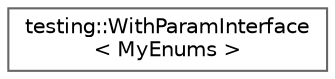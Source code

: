 digraph "Graphical Class Hierarchy"
{
 // LATEX_PDF_SIZE
  bgcolor="transparent";
  edge [fontname=Helvetica,fontsize=10,labelfontname=Helvetica,labelfontsize=10];
  node [fontname=Helvetica,fontsize=10,shape=box,height=0.2,width=0.4];
  rankdir="LR";
  Node0 [id="Node000000",label="testing::WithParamInterface\l\< MyEnums \>",height=0.2,width=0.4,color="grey40", fillcolor="white", style="filled",URL="$classtesting_1_1WithParamInterface.html",tooltip=" "];
}
